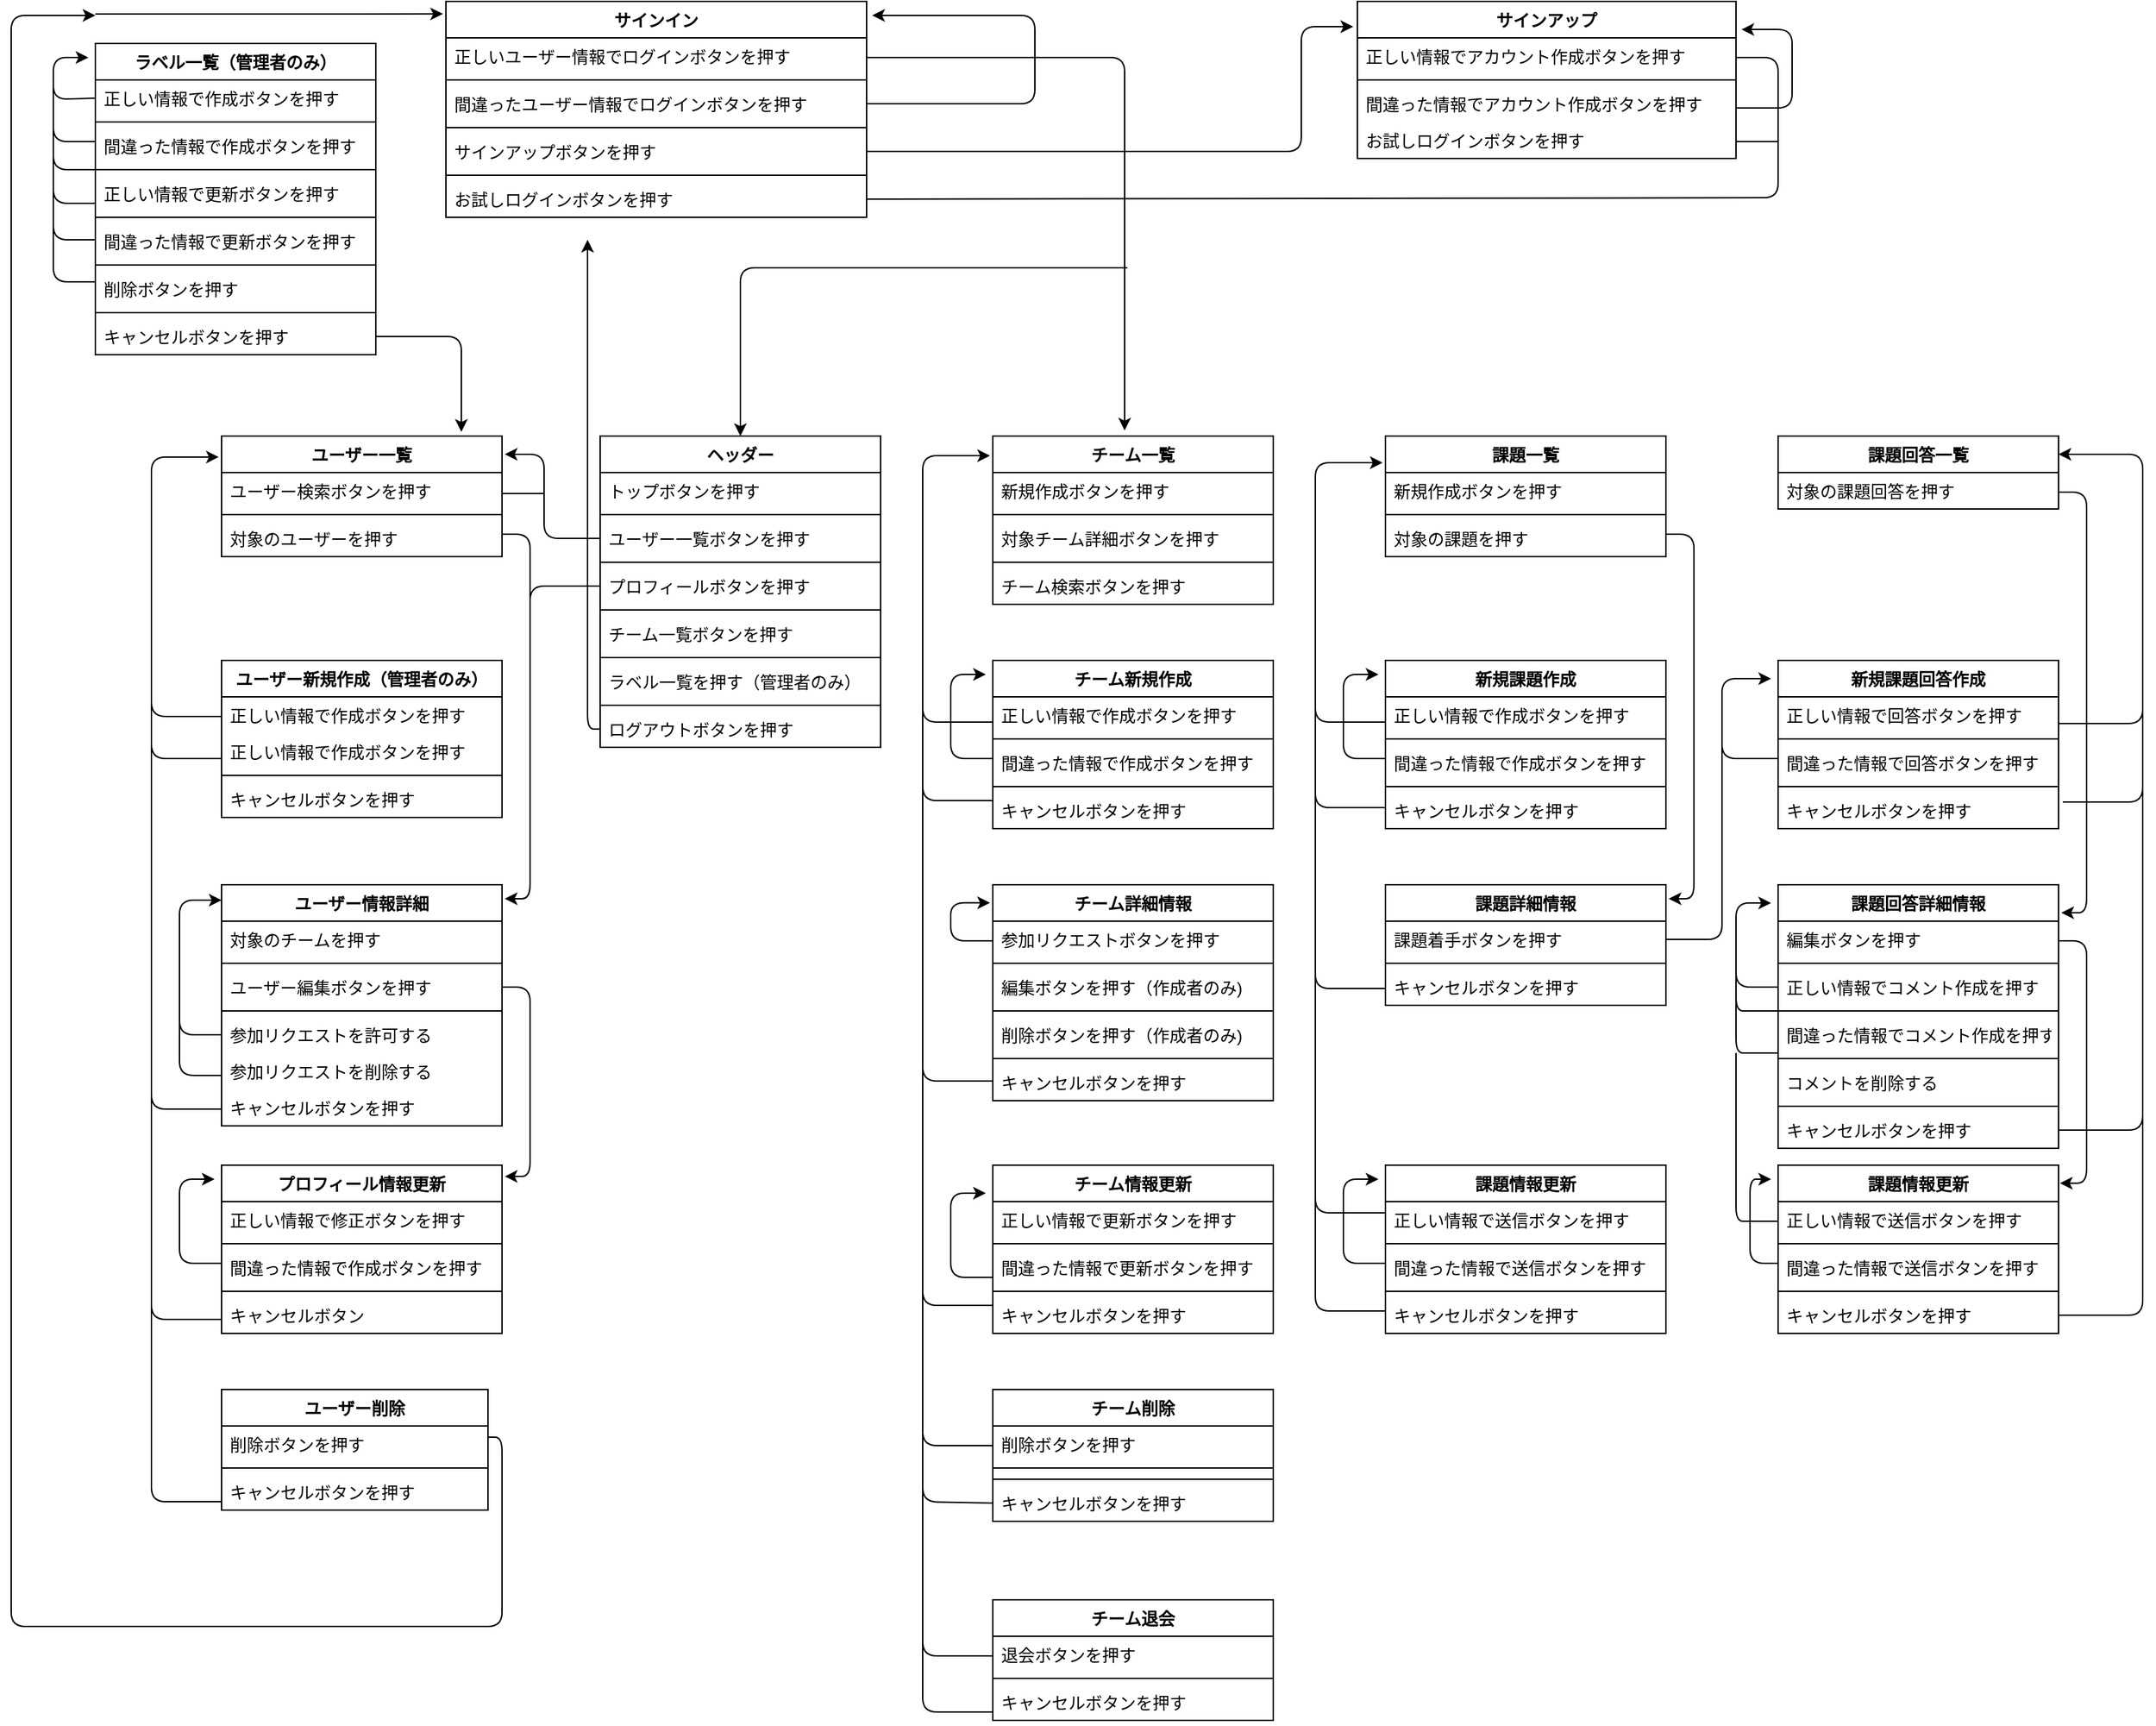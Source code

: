 <mxfile version="13.1.3">
    <diagram id="6hGFLwfOUW9BJ-s0fimq" name="Page-1">
        <mxGraphModel dx="2963" dy="2091" grid="1" gridSize="10" guides="1" tooltips="1" connect="1" arrows="1" fold="1" page="1" pageScale="1" pageWidth="827" pageHeight="1169" math="0" shadow="0">
            <root>
                <mxCell id="0"/>
                <mxCell id="1" parent="0"/>
                <mxCell id="205" value="" style="endArrow=classic;html=1;edgeStyle=orthogonalEdgeStyle;exitX=1;exitY=0.5;exitDx=0;exitDy=0;entryX=0.47;entryY=-0.033;entryDx=0;entryDy=0;entryPerimeter=0;" parent="1" target="16" edge="1">
                    <mxGeometry width="50" height="50" relative="1" as="geometry">
                        <mxPoint x="630" y="40" as="sourcePoint"/>
                        <mxPoint x="1058" y="210.28" as="targetPoint"/>
                        <Array as="points">
                            <mxPoint x="814" y="40"/>
                        </Array>
                    </mxGeometry>
                </mxCell>
                <mxCell id="208" value="" style="endArrow=classic;html=1;entryX=-0.011;entryY=0.161;entryDx=0;entryDy=0;entryPerimeter=0;exitX=1;exitY=0.5;exitDx=0;exitDy=0;" parent="1" source="6" target="164" edge="1">
                    <mxGeometry width="50" height="50" relative="1" as="geometry">
                        <mxPoint x="500" y="100" as="sourcePoint"/>
                        <mxPoint x="550" y="50" as="targetPoint"/>
                        <Array as="points">
                            <mxPoint x="940" y="107"/>
                            <mxPoint x="940" y="18"/>
                        </Array>
                    </mxGeometry>
                </mxCell>
                <mxCell id="209" value="" style="endArrow=classic;html=1;entryX=1.013;entryY=0.109;entryDx=0;entryDy=0;entryPerimeter=0;" parent="1" edge="1">
                    <mxGeometry width="50" height="50" relative="1" as="geometry">
                        <mxPoint x="1250" y="76" as="sourcePoint"/>
                        <mxPoint x="1253.9" y="20.042" as="targetPoint"/>
                        <Array as="points">
                            <mxPoint x="1290" y="76"/>
                            <mxPoint x="1290" y="20"/>
                        </Array>
                    </mxGeometry>
                </mxCell>
                <mxCell id="211" value="" style="endArrow=none;html=1;" parent="1" edge="1">
                    <mxGeometry width="50" height="50" relative="1" as="geometry">
                        <mxPoint x="1250" y="100" as="sourcePoint"/>
                        <mxPoint x="1280" y="100" as="targetPoint"/>
                    </mxGeometry>
                </mxCell>
                <mxCell id="212" value="" style="endArrow=none;html=1;entryX=1;entryY=0.5;entryDx=0;entryDy=0;" parent="1" target="12" edge="1">
                    <mxGeometry width="50" height="50" relative="1" as="geometry">
                        <mxPoint x="1250" y="40" as="sourcePoint"/>
                        <mxPoint x="970" y="140" as="targetPoint"/>
                        <Array as="points">
                            <mxPoint x="1280" y="40"/>
                            <mxPoint x="1280" y="140"/>
                        </Array>
                    </mxGeometry>
                </mxCell>
                <mxCell id="372" value="" style="endArrow=classic;html=1;edgeStyle=orthogonalEdgeStyle;entryX=0.5;entryY=0;entryDx=0;entryDy=0;" parent="1" target="295" edge="1">
                    <mxGeometry width="50" height="50" relative="1" as="geometry">
                        <mxPoint x="816" y="190" as="sourcePoint"/>
                        <mxPoint x="750" y="316.04" as="targetPoint"/>
                        <Array as="points">
                            <mxPoint x="540" y="190"/>
                        </Array>
                    </mxGeometry>
                </mxCell>
                <mxCell id="373" value="" style="endArrow=classic;html=1;edgeStyle=orthogonalEdgeStyle;entryX=1.01;entryY=0.151;entryDx=0;entryDy=0;entryPerimeter=0;exitX=0;exitY=0.5;exitDx=0;exitDy=0;" parent="1" source="298" target="191" edge="1">
                    <mxGeometry width="50" height="50" relative="1" as="geometry">
                        <mxPoint x="826" y="200" as="sourcePoint"/>
                        <mxPoint x="550" y="320" as="targetPoint"/>
                        <Array as="points">
                            <mxPoint x="400" y="383"/>
                            <mxPoint x="400" y="323"/>
                        </Array>
                    </mxGeometry>
                </mxCell>
                <mxCell id="375" value="" style="endArrow=none;html=1;entryX=1;entryY=0.5;entryDx=0;entryDy=0;" parent="1" edge="1">
                    <mxGeometry width="50" height="50" relative="1" as="geometry">
                        <mxPoint x="400" y="351" as="sourcePoint"/>
                        <mxPoint x="370" y="351" as="targetPoint"/>
                        <Array as="points"/>
                    </mxGeometry>
                </mxCell>
                <mxCell id="377" value="" style="endArrow=classic;html=1;edgeStyle=orthogonalEdgeStyle;exitX=1;exitY=0.5;exitDx=0;exitDy=0;entryX=1.01;entryY=0.067;entryDx=0;entryDy=0;entryPerimeter=0;" parent="1" source="201" target="93" edge="1">
                    <mxGeometry width="50" height="50" relative="1" as="geometry">
                        <mxPoint x="370" y="670" as="sourcePoint"/>
                        <mxPoint x="373" y="932" as="targetPoint"/>
                        <Array as="points">
                            <mxPoint x="390" y="703"/>
                            <mxPoint x="390" y="838"/>
                        </Array>
                    </mxGeometry>
                </mxCell>
                <mxCell id="379" value="" style="endArrow=classic;html=1;edgeStyle=orthogonalEdgeStyle;exitX=0;exitY=0.5;exitDx=0;exitDy=0;" parent="1" source="303" edge="1">
                    <mxGeometry width="50" height="50" relative="1" as="geometry">
                        <mxPoint x="440" y="470" as="sourcePoint"/>
                        <mxPoint x="431" y="170" as="targetPoint"/>
                        <Array as="points">
                            <mxPoint x="431" y="519"/>
                        </Array>
                    </mxGeometry>
                </mxCell>
                <mxCell id="380" value="" style="endArrow=none;html=1;entryX=1;entryY=0.5;entryDx=0;entryDy=0;" parent="1" edge="1">
                    <mxGeometry width="50" height="50" relative="1" as="geometry">
                        <mxPoint x="390" y="430" as="sourcePoint"/>
                        <mxPoint x="370" y="380" as="targetPoint"/>
                        <Array as="points">
                            <mxPoint x="390" y="380"/>
                        </Array>
                    </mxGeometry>
                </mxCell>
                <mxCell id="382" value="" style="endArrow=classic;html=1;edgeStyle=orthogonalEdgeStyle;entryX=-0.01;entryY=0.174;entryDx=0;entryDy=0;entryPerimeter=0;" parent="1" target="191" edge="1">
                    <mxGeometry width="50" height="50" relative="1" as="geometry">
                        <mxPoint x="168" y="790" as="sourcePoint"/>
                        <mxPoint x="80" y="705.04" as="targetPoint"/>
                        <Array as="points">
                            <mxPoint x="170" y="790"/>
                            <mxPoint x="120" y="790"/>
                            <mxPoint x="120" y="325"/>
                        </Array>
                    </mxGeometry>
                </mxCell>
                <mxCell id="383" value="" style="endArrow=none;html=1;" parent="1" edge="1">
                    <mxGeometry width="50" height="50" relative="1" as="geometry">
                        <mxPoint x="170" y="940" as="sourcePoint"/>
                        <mxPoint x="120" y="730" as="targetPoint"/>
                        <Array as="points">
                            <mxPoint x="120" y="940"/>
                        </Array>
                    </mxGeometry>
                </mxCell>
                <mxCell id="384" value="" style="endArrow=none;html=1;" parent="1" edge="1">
                    <mxGeometry width="50" height="50" relative="1" as="geometry">
                        <mxPoint x="170" y="1070" as="sourcePoint"/>
                        <mxPoint x="120" y="860" as="targetPoint"/>
                        <Array as="points">
                            <mxPoint x="120" y="1070"/>
                        </Array>
                    </mxGeometry>
                </mxCell>
                <mxCell id="385" value="" style="endArrow=classic;html=1;edgeStyle=orthogonalEdgeStyle;exitX=1;exitY=0.5;exitDx=0;exitDy=0;" parent="1" edge="1">
                    <mxGeometry width="50" height="50" relative="1" as="geometry">
                        <mxPoint x="360" y="1024" as="sourcePoint"/>
                        <mxPoint x="80" y="10" as="targetPoint"/>
                        <Array as="points">
                            <mxPoint x="370" y="1024"/>
                            <mxPoint x="370" y="1159"/>
                            <mxPoint x="20" y="1159"/>
                            <mxPoint x="20" y="10"/>
                        </Array>
                    </mxGeometry>
                </mxCell>
                <mxCell id="386" value="" style="endArrow=classic;html=1;edgeStyle=orthogonalEdgeStyle;entryX=-0.007;entryY=0.058;entryDx=0;entryDy=0;entryPerimeter=0;" parent="1" target="2" edge="1">
                    <mxGeometry width="50" height="50" relative="1" as="geometry">
                        <mxPoint x="80" y="9" as="sourcePoint"/>
                        <mxPoint x="82" y="154.0" as="targetPoint"/>
                        <Array as="points">
                            <mxPoint x="90" y="9"/>
                            <mxPoint x="90" y="9"/>
                        </Array>
                    </mxGeometry>
                </mxCell>
                <mxCell id="387" value="" style="endArrow=classic;html=1;edgeStyle=orthogonalEdgeStyle;" parent="1" edge="1">
                    <mxGeometry width="50" height="50" relative="1" as="geometry">
                        <mxPoint x="718" y="570" as="sourcePoint"/>
                        <mxPoint x="718" y="324" as="targetPoint"/>
                        <Array as="points">
                            <mxPoint x="720" y="570"/>
                            <mxPoint x="670" y="570"/>
                            <mxPoint x="670" y="324"/>
                        </Array>
                    </mxGeometry>
                </mxCell>
                <mxCell id="388" value="" style="endArrow=none;html=1;" parent="1" edge="1">
                    <mxGeometry width="50" height="50" relative="1" as="geometry">
                        <mxPoint x="720" y="770" as="sourcePoint"/>
                        <mxPoint x="670" y="560" as="targetPoint"/>
                        <Array as="points">
                            <mxPoint x="670" y="770"/>
                        </Array>
                    </mxGeometry>
                </mxCell>
                <mxCell id="389" value="" style="endArrow=none;html=1;" parent="1" edge="1">
                    <mxGeometry width="50" height="50" relative="1" as="geometry">
                        <mxPoint x="720" y="930" as="sourcePoint"/>
                        <mxPoint x="670" y="720" as="targetPoint"/>
                        <Array as="points">
                            <mxPoint x="670" y="930"/>
                        </Array>
                    </mxGeometry>
                </mxCell>
                <mxCell id="390" value="" style="endArrow=none;html=1;exitX=0;exitY=0.5;exitDx=0;exitDy=0;" parent="1" source="319" edge="1">
                    <mxGeometry width="50" height="50" relative="1" as="geometry">
                        <mxPoint x="720" y="1090" as="sourcePoint"/>
                        <mxPoint x="670" y="880" as="targetPoint"/>
                        <Array as="points">
                            <mxPoint x="670" y="1070"/>
                        </Array>
                    </mxGeometry>
                </mxCell>
                <mxCell id="391" value="" style="endArrow=none;html=1;" parent="1" edge="1">
                    <mxGeometry width="50" height="50" relative="1" as="geometry">
                        <mxPoint x="720" y="1220" as="sourcePoint"/>
                        <mxPoint x="670" y="1010" as="targetPoint"/>
                        <Array as="points">
                            <mxPoint x="670" y="1220"/>
                        </Array>
                    </mxGeometry>
                </mxCell>
                <mxCell id="392" value="" style="endArrow=classic;html=1;edgeStyle=orthogonalEdgeStyle;entryX=-0.025;entryY=0.065;entryDx=0;entryDy=0;entryPerimeter=0;" parent="1" edge="1">
                    <mxGeometry width="50" height="50" relative="1" as="geometry">
                        <mxPoint x="720" y="540" as="sourcePoint"/>
                        <mxPoint x="715" y="480.01" as="targetPoint"/>
                        <Array as="points">
                            <mxPoint x="690" y="540"/>
                            <mxPoint x="690" y="480"/>
                        </Array>
                    </mxGeometry>
                </mxCell>
                <mxCell id="393" value="" style="endArrow=classic;html=1;edgeStyle=orthogonalEdgeStyle;entryX=-0.025;entryY=0.065;entryDx=0;entryDy=0;entryPerimeter=0;" parent="1" edge="1">
                    <mxGeometry width="50" height="50" relative="1" as="geometry">
                        <mxPoint x="720" y="910" as="sourcePoint"/>
                        <mxPoint x="715" y="850.01" as="targetPoint"/>
                        <Array as="points">
                            <mxPoint x="690" y="910"/>
                            <mxPoint x="690" y="850"/>
                        </Array>
                    </mxGeometry>
                </mxCell>
                <mxCell id="394" value="" style="endArrow=none;html=1;" parent="1" edge="1">
                    <mxGeometry width="50" height="50" relative="1" as="geometry">
                        <mxPoint x="720" y="1180" as="sourcePoint"/>
                        <mxPoint x="670" y="970" as="targetPoint"/>
                        <Array as="points">
                            <mxPoint x="670" y="1180"/>
                        </Array>
                    </mxGeometry>
                </mxCell>
                <mxCell id="395" value="" style="endArrow=none;html=1;" parent="1" edge="1">
                    <mxGeometry width="50" height="50" relative="1" as="geometry">
                        <mxPoint x="720" y="1030" as="sourcePoint"/>
                        <mxPoint x="670" y="820" as="targetPoint"/>
                        <Array as="points">
                            <mxPoint x="670" y="1030"/>
                        </Array>
                    </mxGeometry>
                </mxCell>
                <mxCell id="396" value="" style="endArrow=classic;html=1;edgeStyle=orthogonalEdgeStyle;exitX=0;exitY=0.5;exitDx=0;exitDy=0;" parent="1" source="300" edge="1">
                    <mxGeometry width="50" height="50" relative="1" as="geometry">
                        <mxPoint x="370" y="439" as="sourcePoint"/>
                        <mxPoint x="372" y="640" as="targetPoint"/>
                        <Array as="points">
                            <mxPoint x="390" y="417"/>
                            <mxPoint x="390" y="640"/>
                        </Array>
                    </mxGeometry>
                </mxCell>
                <mxCell id="397" value="" style="endArrow=classic;html=1;edgeStyle=orthogonalEdgeStyle;entryX=-0.025;entryY=0.065;entryDx=0;entryDy=0;entryPerimeter=0;" parent="1" edge="1">
                    <mxGeometry width="50" height="50" relative="1" as="geometry">
                        <mxPoint x="170" y="900" as="sourcePoint"/>
                        <mxPoint x="165" y="840.01" as="targetPoint"/>
                        <Array as="points">
                            <mxPoint x="140" y="900"/>
                            <mxPoint x="140" y="840"/>
                        </Array>
                    </mxGeometry>
                </mxCell>
                <mxCell id="402" value="" style="endArrow=none;html=1;" parent="1" edge="1">
                    <mxGeometry width="50" height="50" relative="1" as="geometry">
                        <mxPoint x="170" y="540" as="sourcePoint"/>
                        <mxPoint x="120" y="440" as="targetPoint"/>
                        <Array as="points">
                            <mxPoint x="120" y="540"/>
                        </Array>
                    </mxGeometry>
                </mxCell>
                <mxCell id="403" value="" style="endArrow=none;html=1;" parent="1" edge="1">
                    <mxGeometry width="50" height="50" relative="1" as="geometry">
                        <mxPoint x="170" y="510" as="sourcePoint"/>
                        <mxPoint x="120" y="410" as="targetPoint"/>
                        <Array as="points">
                            <mxPoint x="120" y="510"/>
                        </Array>
                    </mxGeometry>
                </mxCell>
                <mxCell id="408" value="" style="endArrow=classic;html=1;edgeStyle=orthogonalEdgeStyle;entryX=0;entryY=0.064;entryDx=0;entryDy=0;entryPerimeter=0;" parent="1" target="197" edge="1">
                    <mxGeometry width="50" height="50" relative="1" as="geometry">
                        <mxPoint x="170" y="737" as="sourcePoint"/>
                        <mxPoint x="165" y="677.01" as="targetPoint"/>
                        <Array as="points">
                            <mxPoint x="140" y="737"/>
                            <mxPoint x="140" y="641"/>
                        </Array>
                    </mxGeometry>
                </mxCell>
                <mxCell id="410" value="" style="endArrow=none;html=1;" parent="1" edge="1">
                    <mxGeometry width="50" height="50" relative="1" as="geometry">
                        <mxPoint x="170" y="766" as="sourcePoint"/>
                        <mxPoint x="140" y="666" as="targetPoint"/>
                        <Array as="points">
                            <mxPoint x="140" y="766"/>
                        </Array>
                    </mxGeometry>
                </mxCell>
                <mxCell id="411" value="" style="endArrow=classic;html=1;edgeStyle=orthogonalEdgeStyle;entryX=-0.01;entryY=0.084;entryDx=0;entryDy=0;entryPerimeter=0;" parent="1" target="65" edge="1">
                    <mxGeometry width="50" height="50" relative="1" as="geometry">
                        <mxPoint x="720" y="670" as="sourcePoint"/>
                        <mxPoint x="715" y="610.01" as="targetPoint"/>
                        <Array as="points">
                            <mxPoint x="690" y="670"/>
                            <mxPoint x="690" y="643"/>
                        </Array>
                    </mxGeometry>
                </mxCell>
                <mxCell id="412" value="" style="endArrow=classic;html=1;edgeStyle=orthogonalEdgeStyle;entryX=-0.025;entryY=0.065;entryDx=0;entryDy=0;entryPerimeter=0;" parent="1" edge="1">
                    <mxGeometry width="50" height="50" relative="1" as="geometry">
                        <mxPoint x="1000" y="540" as="sourcePoint"/>
                        <mxPoint x="995" y="480.01" as="targetPoint"/>
                        <Array as="points">
                            <mxPoint x="970" y="540"/>
                            <mxPoint x="970" y="480"/>
                        </Array>
                    </mxGeometry>
                </mxCell>
                <mxCell id="413" value="" style="endArrow=none;html=1;" parent="1" edge="1">
                    <mxGeometry width="50" height="50" relative="1" as="geometry">
                        <mxPoint x="720" y="514" as="sourcePoint"/>
                        <mxPoint x="670" y="340" as="targetPoint"/>
                        <Array as="points">
                            <mxPoint x="670" y="514"/>
                        </Array>
                    </mxGeometry>
                </mxCell>
                <mxCell id="414" value="" style="endArrow=classic;html=1;edgeStyle=orthogonalEdgeStyle;" parent="1" edge="1">
                    <mxGeometry width="50" height="50" relative="1" as="geometry">
                        <mxPoint x="998" y="575" as="sourcePoint"/>
                        <mxPoint x="998" y="329" as="targetPoint"/>
                        <Array as="points">
                            <mxPoint x="1000" y="575"/>
                            <mxPoint x="950" y="575"/>
                            <mxPoint x="950" y="329"/>
                        </Array>
                    </mxGeometry>
                </mxCell>
                <mxCell id="415" value="" style="endArrow=none;html=1;" parent="1" edge="1">
                    <mxGeometry width="50" height="50" relative="1" as="geometry">
                        <mxPoint x="1000" y="514" as="sourcePoint"/>
                        <mxPoint x="950" y="340" as="targetPoint"/>
                        <Array as="points">
                            <mxPoint x="950" y="514"/>
                        </Array>
                    </mxGeometry>
                </mxCell>
                <mxCell id="416" value="" style="endArrow=none;html=1;" parent="1" edge="1">
                    <mxGeometry width="50" height="50" relative="1" as="geometry">
                        <mxPoint x="1000" y="704" as="sourcePoint"/>
                        <mxPoint x="950" y="530" as="targetPoint"/>
                        <Array as="points">
                            <mxPoint x="950" y="704"/>
                        </Array>
                    </mxGeometry>
                </mxCell>
                <mxCell id="417" value="" style="endArrow=none;html=1;" parent="1" edge="1">
                    <mxGeometry width="50" height="50" relative="1" as="geometry">
                        <mxPoint x="1000" y="934" as="sourcePoint"/>
                        <mxPoint x="950" y="700" as="targetPoint"/>
                        <Array as="points">
                            <mxPoint x="950" y="934"/>
                        </Array>
                    </mxGeometry>
                </mxCell>
                <mxCell id="418" value="" style="endArrow=classic;html=1;edgeStyle=orthogonalEdgeStyle;entryX=-0.025;entryY=0.065;entryDx=0;entryDy=0;entryPerimeter=0;" parent="1" edge="1">
                    <mxGeometry width="50" height="50" relative="1" as="geometry">
                        <mxPoint x="1000" y="900" as="sourcePoint"/>
                        <mxPoint x="995" y="840.01" as="targetPoint"/>
                        <Array as="points">
                            <mxPoint x="970" y="900"/>
                            <mxPoint x="970" y="840"/>
                        </Array>
                    </mxGeometry>
                </mxCell>
                <mxCell id="419" value="" style="endArrow=none;html=1;" parent="1" edge="1">
                    <mxGeometry width="50" height="50" relative="1" as="geometry">
                        <mxPoint x="1000" y="864" as="sourcePoint"/>
                        <mxPoint x="950" y="630" as="targetPoint"/>
                        <Array as="points">
                            <mxPoint x="950" y="864"/>
                        </Array>
                    </mxGeometry>
                </mxCell>
                <mxCell id="420" value="" style="endArrow=classic;html=1;edgeStyle=orthogonalEdgeStyle;exitX=1;exitY=0.5;exitDx=0;exitDy=0;" parent="1" edge="1">
                    <mxGeometry width="50" height="50" relative="1" as="geometry">
                        <mxPoint x="1200" y="380" as="sourcePoint"/>
                        <mxPoint x="1202" y="640" as="targetPoint"/>
                        <Array as="points">
                            <mxPoint x="1220" y="380"/>
                            <mxPoint x="1220" y="640"/>
                        </Array>
                    </mxGeometry>
                </mxCell>
                <mxCell id="421" value="" style="endArrow=classic;html=1;edgeStyle=orthogonalEdgeStyle;exitX=1;exitY=0.5;exitDx=0;exitDy=0;" parent="1" edge="1">
                    <mxGeometry width="50" height="50" relative="1" as="geometry">
                        <mxPoint x="1480" y="350" as="sourcePoint"/>
                        <mxPoint x="1482" y="650" as="targetPoint"/>
                        <Array as="points">
                            <mxPoint x="1500" y="350"/>
                            <mxPoint x="1500" y="650"/>
                        </Array>
                    </mxGeometry>
                </mxCell>
                <mxCell id="429" value="" style="endArrow=classic;html=1;edgeStyle=orthogonalEdgeStyle;entryX=-0.025;entryY=0.065;entryDx=0;entryDy=0;entryPerimeter=0;exitX=1;exitY=0.5;exitDx=0;exitDy=0;" parent="1" source="305" edge="1">
                    <mxGeometry width="50" height="50" relative="1" as="geometry">
                        <mxPoint x="1280" y="543" as="sourcePoint"/>
                        <mxPoint x="1275" y="483.01" as="targetPoint"/>
                        <Array as="points">
                            <mxPoint x="1240" y="669"/>
                            <mxPoint x="1240" y="483"/>
                        </Array>
                    </mxGeometry>
                </mxCell>
                <mxCell id="430" value="" style="endArrow=none;html=1;" parent="1" edge="1">
                    <mxGeometry width="50" height="50" relative="1" as="geometry">
                        <mxPoint x="1280" y="540" as="sourcePoint"/>
                        <mxPoint x="1240" y="500" as="targetPoint"/>
                        <Array as="points">
                            <mxPoint x="1270" y="540"/>
                            <mxPoint x="1240" y="540"/>
                            <mxPoint x="1240" y="500"/>
                        </Array>
                    </mxGeometry>
                </mxCell>
                <mxCell id="431" value="" style="endArrow=classic;html=1;edgeStyle=orthogonalEdgeStyle;exitX=1.015;exitY=0.269;exitDx=0;exitDy=0;exitPerimeter=0;entryX=1;entryY=0.25;entryDx=0;entryDy=0;" parent="1" source="341" target="326" edge="1">
                    <mxGeometry width="50" height="50" relative="1" as="geometry">
                        <mxPoint x="1588" y="566" as="sourcePoint"/>
                        <mxPoint x="1580" y="323" as="targetPoint"/>
                        <Array as="points">
                            <mxPoint x="1540" y="571"/>
                            <mxPoint x="1540" y="323"/>
                        </Array>
                    </mxGeometry>
                </mxCell>
                <mxCell id="432" value="" style="endArrow=classic;html=1;edgeStyle=orthogonalEdgeStyle;entryX=-0.025;entryY=0.065;entryDx=0;entryDy=0;entryPerimeter=0;" parent="1" edge="1">
                    <mxGeometry width="50" height="50" relative="1" as="geometry">
                        <mxPoint x="1280" y="703" as="sourcePoint"/>
                        <mxPoint x="1275" y="643.01" as="targetPoint"/>
                        <Array as="points">
                            <mxPoint x="1250" y="703"/>
                            <mxPoint x="1250" y="643"/>
                        </Array>
                    </mxGeometry>
                </mxCell>
                <mxCell id="433" value="" style="endArrow=none;html=1;" parent="1" edge="1">
                    <mxGeometry width="50" height="50" relative="1" as="geometry">
                        <mxPoint x="1280" y="720" as="sourcePoint"/>
                        <mxPoint x="1250" y="680" as="targetPoint"/>
                        <Array as="points">
                            <mxPoint x="1270" y="720"/>
                            <mxPoint x="1250" y="720"/>
                        </Array>
                    </mxGeometry>
                </mxCell>
                <mxCell id="434" value="" style="endArrow=none;html=1;" parent="1" edge="1">
                    <mxGeometry width="50" height="50" relative="1" as="geometry">
                        <mxPoint x="1280" y="750" as="sourcePoint"/>
                        <mxPoint x="1250" y="710" as="targetPoint"/>
                        <Array as="points">
                            <mxPoint x="1270" y="750"/>
                            <mxPoint x="1250" y="750"/>
                        </Array>
                    </mxGeometry>
                </mxCell>
                <mxCell id="436" value="" style="endArrow=classic;html=1;edgeStyle=orthogonalEdgeStyle;exitX=1;exitY=0.5;exitDx=0;exitDy=0;entryX=1.005;entryY=0.107;entryDx=0;entryDy=0;entryPerimeter=0;" parent="1" target="332" edge="1">
                    <mxGeometry width="50" height="50" relative="1" as="geometry">
                        <mxPoint x="1480" y="670" as="sourcePoint"/>
                        <mxPoint x="1482" y="970" as="targetPoint"/>
                        <Array as="points">
                            <mxPoint x="1500" y="670"/>
                            <mxPoint x="1500" y="842"/>
                        </Array>
                    </mxGeometry>
                </mxCell>
                <mxCell id="437" value="" style="endArrow=none;html=1;" parent="1" edge="1">
                    <mxGeometry width="50" height="50" relative="1" as="geometry">
                        <mxPoint x="1280" y="870" as="sourcePoint"/>
                        <mxPoint x="1250" y="750" as="targetPoint"/>
                        <Array as="points">
                            <mxPoint x="1270" y="870"/>
                            <mxPoint x="1250" y="870"/>
                        </Array>
                    </mxGeometry>
                </mxCell>
                <mxCell id="438" value="" style="endArrow=classic;html=1;edgeStyle=orthogonalEdgeStyle;entryX=-0.025;entryY=0.065;entryDx=0;entryDy=0;entryPerimeter=0;" parent="1" edge="1">
                    <mxGeometry width="50" height="50" relative="1" as="geometry">
                        <mxPoint x="1280" y="900" as="sourcePoint"/>
                        <mxPoint x="1275" y="840.01" as="targetPoint"/>
                        <Array as="points">
                            <mxPoint x="1260" y="900"/>
                            <mxPoint x="1260" y="840"/>
                        </Array>
                    </mxGeometry>
                </mxCell>
                <mxCell id="439" value="" style="endArrow=none;html=1;exitX=1;exitY=0.5;exitDx=0;exitDy=0;" parent="1" source="428" edge="1">
                    <mxGeometry width="50" height="50" relative="1" as="geometry">
                        <mxPoint x="1570" y="784" as="sourcePoint"/>
                        <mxPoint x="1540" y="560" as="targetPoint"/>
                        <Array as="points">
                            <mxPoint x="1540" y="805"/>
                        </Array>
                    </mxGeometry>
                </mxCell>
                <mxCell id="440" value="" style="endArrow=none;html=1;exitX=1;exitY=0.5;exitDx=0;exitDy=0;" parent="1" source="336" edge="1">
                    <mxGeometry width="50" height="50" relative="1" as="geometry">
                        <mxPoint x="1480" y="924" as="sourcePoint"/>
                        <mxPoint x="1540" y="700" as="targetPoint"/>
                        <Array as="points">
                            <mxPoint x="1540" y="937"/>
                        </Array>
                    </mxGeometry>
                </mxCell>
                <mxCell id="453" value="" style="endArrow=none;html=1;exitX=1;exitY=0.5;exitDx=0;exitDy=0;" parent="1" edge="1">
                    <mxGeometry width="50" height="50" relative="1" as="geometry">
                        <mxPoint x="1480" y="515" as="sourcePoint"/>
                        <mxPoint x="1540" y="430" as="targetPoint"/>
                        <Array as="points">
                            <mxPoint x="1540" y="515"/>
                        </Array>
                    </mxGeometry>
                </mxCell>
                <mxCell id="461" value="" style="endArrow=classic;html=1;edgeStyle=orthogonalEdgeStyle;entryX=-0.025;entryY=0.065;entryDx=0;entryDy=0;entryPerimeter=0;exitX=0;exitY=0.5;exitDx=0;exitDy=0;" parent="1" source="455" edge="1">
                    <mxGeometry width="50" height="50" relative="1" as="geometry">
                        <mxPoint x="80" y="100" as="sourcePoint"/>
                        <mxPoint x="75" y="40.01" as="targetPoint"/>
                        <Array as="points">
                            <mxPoint x="80" y="70"/>
                            <mxPoint x="50" y="70"/>
                            <mxPoint x="50" y="40"/>
                        </Array>
                    </mxGeometry>
                </mxCell>
                <mxCell id="464" value="" style="endArrow=none;html=1;" parent="1" edge="1">
                    <mxGeometry width="50" height="50" relative="1" as="geometry">
                        <mxPoint x="80" y="100" as="sourcePoint"/>
                        <mxPoint x="50" y="60" as="targetPoint"/>
                        <Array as="points">
                            <mxPoint x="50" y="100"/>
                        </Array>
                    </mxGeometry>
                </mxCell>
                <mxCell id="465" value="" style="endArrow=none;html=1;" parent="1" edge="1">
                    <mxGeometry width="50" height="50" relative="1" as="geometry">
                        <mxPoint x="80" y="120" as="sourcePoint"/>
                        <mxPoint x="50" y="80" as="targetPoint"/>
                        <Array as="points">
                            <mxPoint x="50" y="120"/>
                        </Array>
                    </mxGeometry>
                </mxCell>
                <mxCell id="466" value="" style="endArrow=none;html=1;" parent="1" edge="1">
                    <mxGeometry width="50" height="50" relative="1" as="geometry">
                        <mxPoint x="80" y="144" as="sourcePoint"/>
                        <mxPoint x="50" y="104" as="targetPoint"/>
                        <Array as="points">
                            <mxPoint x="50" y="144"/>
                        </Array>
                    </mxGeometry>
                </mxCell>
                <mxCell id="467" value="" style="endArrow=none;html=1;" parent="1" edge="1">
                    <mxGeometry width="50" height="50" relative="1" as="geometry">
                        <mxPoint x="80" y="170" as="sourcePoint"/>
                        <mxPoint x="50" y="130" as="targetPoint"/>
                        <Array as="points">
                            <mxPoint x="50" y="170"/>
                        </Array>
                    </mxGeometry>
                </mxCell>
                <mxCell id="468" value="" style="endArrow=none;html=1;" parent="1" edge="1">
                    <mxGeometry width="50" height="50" relative="1" as="geometry">
                        <mxPoint x="80" y="200" as="sourcePoint"/>
                        <mxPoint x="50" y="160" as="targetPoint"/>
                        <Array as="points">
                            <mxPoint x="50" y="200"/>
                        </Array>
                    </mxGeometry>
                </mxCell>
                <mxCell id="469" value="" style="endArrow=classic;html=1;edgeStyle=orthogonalEdgeStyle;entryX=0.85;entryY=-0.035;entryDx=0;entryDy=0;entryPerimeter=0;exitX=1;exitY=0.5;exitDx=0;exitDy=0;" parent="1" source="460" edge="1">
                    <mxGeometry width="50" height="50" relative="1" as="geometry">
                        <mxPoint x="281" y="280" as="sourcePoint"/>
                        <mxPoint x="341" y="306.99" as="targetPoint"/>
                        <Array as="points">
                            <mxPoint x="341" y="239"/>
                        </Array>
                    </mxGeometry>
                </mxCell>
                <mxCell id="164" value="サインアップ" style="swimlane;fontStyle=1;align=center;verticalAlign=top;childLayout=stackLayout;horizontal=1;startSize=26;horizontalStack=0;resizeParent=1;resizeParentMax=0;resizeLast=0;collapsible=1;marginBottom=0;" parent="1" vertex="1">
                    <mxGeometry x="980" width="270" height="112" as="geometry"/>
                </mxCell>
                <mxCell id="165" value="正しい情報でアカウント作成ボタンを押す" style="text;strokeColor=none;fillColor=none;align=left;verticalAlign=top;spacingLeft=4;spacingRight=4;overflow=hidden;rotatable=0;points=[[0,0.5],[1,0.5]];portConstraint=eastwest;" parent="164" vertex="1">
                    <mxGeometry y="26" width="270" height="26" as="geometry"/>
                </mxCell>
                <mxCell id="166" value="" style="line;strokeWidth=1;fillColor=none;align=left;verticalAlign=middle;spacingTop=-1;spacingLeft=3;spacingRight=3;rotatable=0;labelPosition=right;points=[];portConstraint=eastwest;" parent="164" vertex="1">
                    <mxGeometry y="52" width="270" height="8" as="geometry"/>
                </mxCell>
                <mxCell id="167" value="間違った情報でアカウント作成ボタンを押す" style="text;strokeColor=none;fillColor=none;align=left;verticalAlign=top;spacingLeft=4;spacingRight=4;overflow=hidden;rotatable=0;points=[[0,0.5],[1,0.5]];portConstraint=eastwest;" parent="164" vertex="1">
                    <mxGeometry y="60" width="270" height="26" as="geometry"/>
                </mxCell>
                <mxCell id="169" value="お試しログインボタンを押す" style="text;strokeColor=none;fillColor=none;align=left;verticalAlign=top;spacingLeft=4;spacingRight=4;overflow=hidden;rotatable=0;points=[[0,0.5],[1,0.5]];portConstraint=eastwest;" parent="164" vertex="1">
                    <mxGeometry y="86" width="270" height="26" as="geometry"/>
                </mxCell>
                <mxCell id="16" value="チーム一覧" style="swimlane;fontStyle=1;align=center;verticalAlign=top;childLayout=stackLayout;horizontal=1;startSize=26;horizontalStack=0;resizeParent=1;resizeParentMax=0;resizeLast=0;collapsible=1;marginBottom=0;" parent="1" vertex="1">
                    <mxGeometry x="720" y="310" width="200" height="120" as="geometry"/>
                </mxCell>
                <mxCell id="17" value="新規作成ボタンを押す" style="text;strokeColor=none;fillColor=none;align=left;verticalAlign=top;spacingLeft=4;spacingRight=4;overflow=hidden;rotatable=0;points=[[0,0.5],[1,0.5]];portConstraint=eastwest;" parent="16" vertex="1">
                    <mxGeometry y="26" width="200" height="26" as="geometry"/>
                </mxCell>
                <mxCell id="18" value="" style="line;strokeWidth=1;fillColor=none;align=left;verticalAlign=middle;spacingTop=-1;spacingLeft=3;spacingRight=3;rotatable=0;labelPosition=right;points=[];portConstraint=eastwest;" parent="16" vertex="1">
                    <mxGeometry y="52" width="200" height="8" as="geometry"/>
                </mxCell>
                <mxCell id="19" value="対象チーム詳細ボタンを押す" style="text;strokeColor=none;fillColor=none;align=left;verticalAlign=top;spacingLeft=4;spacingRight=4;overflow=hidden;rotatable=0;points=[[0,0.5],[1,0.5]];portConstraint=eastwest;" parent="16" vertex="1">
                    <mxGeometry y="60" width="200" height="26" as="geometry"/>
                </mxCell>
                <mxCell id="240" value="" style="line;strokeWidth=1;fillColor=none;align=left;verticalAlign=middle;spacingTop=-1;spacingLeft=3;spacingRight=3;rotatable=0;labelPosition=right;points=[];portConstraint=eastwest;" parent="16" vertex="1">
                    <mxGeometry y="86" width="200" height="8" as="geometry"/>
                </mxCell>
                <mxCell id="22" value="チーム検索ボタンを押す" style="text;strokeColor=none;fillColor=none;align=left;verticalAlign=top;spacingLeft=4;spacingRight=4;overflow=hidden;rotatable=0;points=[[0,0.5],[1,0.5]];portConstraint=eastwest;" parent="16" vertex="1">
                    <mxGeometry y="94" width="200" height="26" as="geometry"/>
                </mxCell>
                <mxCell id="114" value="課題一覧" style="swimlane;fontStyle=1;align=center;verticalAlign=top;childLayout=stackLayout;horizontal=1;startSize=26;horizontalStack=0;resizeParent=1;resizeParentMax=0;resizeLast=0;collapsible=1;marginBottom=0;" parent="1" vertex="1">
                    <mxGeometry x="1000" y="310" width="200" height="86" as="geometry"/>
                </mxCell>
                <mxCell id="115" value="新規作成ボタンを押す" style="text;strokeColor=none;fillColor=none;align=left;verticalAlign=top;spacingLeft=4;spacingRight=4;overflow=hidden;rotatable=0;points=[[0,0.5],[1,0.5]];portConstraint=eastwest;" parent="114" vertex="1">
                    <mxGeometry y="26" width="200" height="26" as="geometry"/>
                </mxCell>
                <mxCell id="116" value="" style="line;strokeWidth=1;fillColor=none;align=left;verticalAlign=middle;spacingTop=-1;spacingLeft=3;spacingRight=3;rotatable=0;labelPosition=right;points=[];portConstraint=eastwest;" parent="114" vertex="1">
                    <mxGeometry y="52" width="200" height="8" as="geometry"/>
                </mxCell>
                <mxCell id="117" value="対象の課題を押す" style="text;strokeColor=none;fillColor=none;align=left;verticalAlign=top;spacingLeft=4;spacingRight=4;overflow=hidden;rotatable=0;points=[[0,0.5],[1,0.5]];portConstraint=eastwest;" parent="114" vertex="1">
                    <mxGeometry y="60" width="200" height="26" as="geometry"/>
                </mxCell>
                <mxCell id="295" value="ヘッダー" style="swimlane;fontStyle=1;align=center;verticalAlign=top;childLayout=stackLayout;horizontal=1;startSize=26;horizontalStack=0;resizeParent=1;resizeParentMax=0;resizeLast=0;collapsible=1;marginBottom=0;" parent="1" vertex="1">
                    <mxGeometry x="440" y="310" width="200" height="222" as="geometry"/>
                </mxCell>
                <mxCell id="296" value="トップボタンを押す" style="text;strokeColor=none;fillColor=none;align=left;verticalAlign=top;spacingLeft=4;spacingRight=4;overflow=hidden;rotatable=0;points=[[0,0.5],[1,0.5]];portConstraint=eastwest;" parent="295" vertex="1">
                    <mxGeometry y="26" width="200" height="26" as="geometry"/>
                </mxCell>
                <mxCell id="297" value="" style="line;strokeWidth=1;fillColor=none;align=left;verticalAlign=middle;spacingTop=-1;spacingLeft=3;spacingRight=3;rotatable=0;labelPosition=right;points=[];portConstraint=eastwest;" parent="295" vertex="1">
                    <mxGeometry y="52" width="200" height="8" as="geometry"/>
                </mxCell>
                <mxCell id="298" value="ユーザー一覧ボタンを押す" style="text;strokeColor=none;fillColor=none;align=left;verticalAlign=top;spacingLeft=4;spacingRight=4;overflow=hidden;rotatable=0;points=[[0,0.5],[1,0.5]];portConstraint=eastwest;" parent="295" vertex="1">
                    <mxGeometry y="60" width="200" height="26" as="geometry"/>
                </mxCell>
                <mxCell id="299" value="" style="line;strokeWidth=1;fillColor=none;align=left;verticalAlign=middle;spacingTop=-1;spacingLeft=3;spacingRight=3;rotatable=0;labelPosition=right;points=[];portConstraint=eastwest;" parent="295" vertex="1">
                    <mxGeometry y="86" width="200" height="8" as="geometry"/>
                </mxCell>
                <mxCell id="300" value="プロフィールボタンを押す" style="text;strokeColor=none;fillColor=none;align=left;verticalAlign=top;spacingLeft=4;spacingRight=4;overflow=hidden;rotatable=0;points=[[0,0.5],[1,0.5]];portConstraint=eastwest;" parent="295" vertex="1">
                    <mxGeometry y="94" width="200" height="26" as="geometry"/>
                </mxCell>
                <mxCell id="441" value="" style="line;strokeWidth=1;fillColor=none;align=left;verticalAlign=middle;spacingTop=-1;spacingLeft=3;spacingRight=3;rotatable=0;labelPosition=right;points=[];portConstraint=eastwest;" parent="295" vertex="1">
                    <mxGeometry y="120" width="200" height="8" as="geometry"/>
                </mxCell>
                <mxCell id="302" value="チーム一覧ボタンを押す" style="text;strokeColor=none;fillColor=none;align=left;verticalAlign=top;spacingLeft=4;spacingRight=4;overflow=hidden;rotatable=0;points=[[0,0.5],[1,0.5]];portConstraint=eastwest;" parent="295" vertex="1">
                    <mxGeometry y="128" width="200" height="26" as="geometry"/>
                </mxCell>
                <mxCell id="442" value="" style="line;strokeWidth=1;fillColor=none;align=left;verticalAlign=middle;spacingTop=-1;spacingLeft=3;spacingRight=3;rotatable=0;labelPosition=right;points=[];portConstraint=eastwest;" parent="295" vertex="1">
                    <mxGeometry y="154" width="200" height="8" as="geometry"/>
                </mxCell>
                <mxCell id="404" value="ラベル一覧を押す（管理者のみ）" style="text;strokeColor=none;fillColor=none;align=left;verticalAlign=top;spacingLeft=4;spacingRight=4;overflow=hidden;rotatable=0;points=[[0,0.5],[1,0.5]];portConstraint=eastwest;" parent="295" vertex="1">
                    <mxGeometry y="162" width="200" height="26" as="geometry"/>
                </mxCell>
                <mxCell id="443" value="" style="line;strokeWidth=1;fillColor=none;align=left;verticalAlign=middle;spacingTop=-1;spacingLeft=3;spacingRight=3;rotatable=0;labelPosition=right;points=[];portConstraint=eastwest;" parent="295" vertex="1">
                    <mxGeometry y="188" width="200" height="8" as="geometry"/>
                </mxCell>
                <mxCell id="303" value="ログアウトボタンを押す" style="text;strokeColor=none;fillColor=none;align=left;verticalAlign=top;spacingLeft=4;spacingRight=4;overflow=hidden;rotatable=0;points=[[0,0.5],[1,0.5]];portConstraint=eastwest;" parent="295" vertex="1">
                    <mxGeometry y="196" width="200" height="26" as="geometry"/>
                </mxCell>
                <mxCell id="191" value="ユーザー一覧" style="swimlane;fontStyle=1;align=center;verticalAlign=top;childLayout=stackLayout;horizontal=1;startSize=26;horizontalStack=0;resizeParent=1;resizeParentMax=0;resizeLast=0;collapsible=1;marginBottom=0;" parent="1" vertex="1">
                    <mxGeometry x="170" y="310" width="200" height="86" as="geometry"/>
                </mxCell>
                <mxCell id="192" value="ユーザー検索ボタンを押す" style="text;strokeColor=none;fillColor=none;align=left;verticalAlign=top;spacingLeft=4;spacingRight=4;overflow=hidden;rotatable=0;points=[[0,0.5],[1,0.5]];portConstraint=eastwest;" parent="191" vertex="1">
                    <mxGeometry y="26" width="200" height="26" as="geometry"/>
                </mxCell>
                <mxCell id="193" value="" style="line;strokeWidth=1;fillColor=none;align=left;verticalAlign=middle;spacingTop=-1;spacingLeft=3;spacingRight=3;rotatable=0;labelPosition=right;points=[];portConstraint=eastwest;" parent="191" vertex="1">
                    <mxGeometry y="52" width="200" height="8" as="geometry"/>
                </mxCell>
                <mxCell id="194" value="対象のユーザーを押す" style="text;strokeColor=none;fillColor=none;align=left;verticalAlign=top;spacingLeft=4;spacingRight=4;overflow=hidden;rotatable=0;points=[[0,0.5],[1,0.5]];portConstraint=eastwest;" parent="191" vertex="1">
                    <mxGeometry y="60" width="200" height="26" as="geometry"/>
                </mxCell>
                <mxCell id="454" value="ラベル一覧（管理者のみ）" style="swimlane;fontStyle=1;align=center;verticalAlign=top;childLayout=stackLayout;horizontal=1;startSize=26;horizontalStack=0;resizeParent=1;resizeParentMax=0;resizeLast=0;collapsible=1;marginBottom=0;" parent="1" vertex="1">
                    <mxGeometry x="80" y="30" width="200" height="222" as="geometry"/>
                </mxCell>
                <mxCell id="455" value="正しい情報で作成ボタンを押す" style="text;strokeColor=none;fillColor=none;align=left;verticalAlign=top;spacingLeft=4;spacingRight=4;overflow=hidden;rotatable=0;points=[[0,0.5],[1,0.5]];portConstraint=eastwest;" parent="454" vertex="1">
                    <mxGeometry y="26" width="200" height="26" as="geometry"/>
                </mxCell>
                <mxCell id="470" value="" style="line;strokeWidth=1;fillColor=none;align=left;verticalAlign=middle;spacingTop=-1;spacingLeft=3;spacingRight=3;rotatable=0;labelPosition=right;points=[];portConstraint=eastwest;" parent="454" vertex="1">
                    <mxGeometry y="52" width="200" height="8" as="geometry"/>
                </mxCell>
                <mxCell id="462" value="間違った情報で作成ボタンを押す" style="text;strokeColor=none;fillColor=none;align=left;verticalAlign=top;spacingLeft=4;spacingRight=4;overflow=hidden;rotatable=0;points=[[0,0.5],[1,0.5]];portConstraint=eastwest;" parent="454" vertex="1">
                    <mxGeometry y="60" width="200" height="26" as="geometry"/>
                </mxCell>
                <mxCell id="471" value="" style="line;strokeWidth=1;fillColor=none;align=left;verticalAlign=middle;spacingTop=-1;spacingLeft=3;spacingRight=3;rotatable=0;labelPosition=right;points=[];portConstraint=eastwest;" parent="454" vertex="1">
                    <mxGeometry y="86" width="200" height="8" as="geometry"/>
                </mxCell>
                <mxCell id="457" value="正しい情報で更新ボタンを押す" style="text;strokeColor=none;fillColor=none;align=left;verticalAlign=top;spacingLeft=4;spacingRight=4;overflow=hidden;rotatable=0;points=[[0,0.5],[1,0.5]];portConstraint=eastwest;" parent="454" vertex="1">
                    <mxGeometry y="94" width="200" height="26" as="geometry"/>
                </mxCell>
                <mxCell id="473" value="" style="line;strokeWidth=1;fillColor=none;align=left;verticalAlign=middle;spacingTop=-1;spacingLeft=3;spacingRight=3;rotatable=0;labelPosition=right;points=[];portConstraint=eastwest;" parent="454" vertex="1">
                    <mxGeometry y="120" width="200" height="8" as="geometry"/>
                </mxCell>
                <mxCell id="459" value="間違った情報で更新ボタンを押す" style="text;strokeColor=none;fillColor=none;align=left;verticalAlign=top;spacingLeft=4;spacingRight=4;overflow=hidden;rotatable=0;points=[[0,0.5],[1,0.5]];portConstraint=eastwest;" parent="454" vertex="1">
                    <mxGeometry y="128" width="200" height="26" as="geometry"/>
                </mxCell>
                <mxCell id="474" value="" style="line;strokeWidth=1;fillColor=none;align=left;verticalAlign=middle;spacingTop=-1;spacingLeft=3;spacingRight=3;rotatable=0;labelPosition=right;points=[];portConstraint=eastwest;" parent="454" vertex="1">
                    <mxGeometry y="154" width="200" height="8" as="geometry"/>
                </mxCell>
                <mxCell id="458" value="削除ボタンを押す" style="text;strokeColor=none;fillColor=none;align=left;verticalAlign=top;spacingLeft=4;spacingRight=4;overflow=hidden;rotatable=0;points=[[0,0.5],[1,0.5]];portConstraint=eastwest;" parent="454" vertex="1">
                    <mxGeometry y="162" width="200" height="26" as="geometry"/>
                </mxCell>
                <mxCell id="475" value="" style="line;strokeWidth=1;fillColor=none;align=left;verticalAlign=middle;spacingTop=-1;spacingLeft=3;spacingRight=3;rotatable=0;labelPosition=right;points=[];portConstraint=eastwest;" parent="454" vertex="1">
                    <mxGeometry y="188" width="200" height="8" as="geometry"/>
                </mxCell>
                <mxCell id="460" value="キャンセルボタンを押す" style="text;strokeColor=none;fillColor=none;align=left;verticalAlign=top;spacingLeft=4;spacingRight=4;overflow=hidden;rotatable=0;points=[[0,0.5],[1,0.5]];portConstraint=eastwest;" parent="454" vertex="1">
                    <mxGeometry y="196" width="200" height="26" as="geometry"/>
                </mxCell>
                <mxCell id="51" value="チーム新規作成&#10;" style="swimlane;fontStyle=1;align=center;verticalAlign=top;childLayout=stackLayout;horizontal=1;startSize=26;horizontalStack=0;resizeParent=1;resizeParentMax=0;resizeLast=0;collapsible=1;marginBottom=0;" parent="1" vertex="1">
                    <mxGeometry x="720" y="470" width="200" height="120" as="geometry"/>
                </mxCell>
                <mxCell id="52" value="正しい情報で作成ボタンを押す" style="text;strokeColor=none;fillColor=none;align=left;verticalAlign=top;spacingLeft=4;spacingRight=4;overflow=hidden;rotatable=0;points=[[0,0.5],[1,0.5]];portConstraint=eastwest;" parent="51" vertex="1">
                    <mxGeometry y="26" width="200" height="26" as="geometry"/>
                </mxCell>
                <mxCell id="53" value="" style="line;strokeWidth=1;fillColor=none;align=left;verticalAlign=middle;spacingTop=-1;spacingLeft=3;spacingRight=3;rotatable=0;labelPosition=right;points=[];portConstraint=eastwest;" parent="51" vertex="1">
                    <mxGeometry y="52" width="200" height="8" as="geometry"/>
                </mxCell>
                <mxCell id="54" value="間違った情報で作成ボタンを押す" style="text;strokeColor=none;fillColor=none;align=left;verticalAlign=top;spacingLeft=4;spacingRight=4;overflow=hidden;rotatable=0;points=[[0,0.5],[1,0.5]];portConstraint=eastwest;" parent="51" vertex="1">
                    <mxGeometry y="60" width="200" height="26" as="geometry"/>
                </mxCell>
                <mxCell id="242" value="" style="line;strokeWidth=1;fillColor=none;align=left;verticalAlign=middle;spacingTop=-1;spacingLeft=3;spacingRight=3;rotatable=0;labelPosition=right;points=[];portConstraint=eastwest;" parent="51" vertex="1">
                    <mxGeometry y="86" width="200" height="8" as="geometry"/>
                </mxCell>
                <mxCell id="57" value="キャンセルボタンを押す" style="text;strokeColor=none;fillColor=none;align=left;verticalAlign=top;spacingLeft=4;spacingRight=4;overflow=hidden;rotatable=0;points=[[0,0.5],[1,0.5]];portConstraint=eastwest;" parent="51" vertex="1">
                    <mxGeometry y="94" width="200" height="26" as="geometry"/>
                </mxCell>
                <mxCell id="65" value="チーム詳細情報" style="swimlane;fontStyle=1;align=center;verticalAlign=top;childLayout=stackLayout;horizontal=1;startSize=26;horizontalStack=0;resizeParent=1;resizeParentMax=0;resizeLast=0;collapsible=1;marginBottom=0;" parent="1" vertex="1">
                    <mxGeometry x="720" y="630" width="200" height="154" as="geometry"/>
                </mxCell>
                <mxCell id="66" value="参加リクエストボタンを押す" style="text;strokeColor=none;fillColor=none;align=left;verticalAlign=top;spacingLeft=4;spacingRight=4;overflow=hidden;rotatable=0;points=[[0,0.5],[1,0.5]];portConstraint=eastwest;" parent="65" vertex="1">
                    <mxGeometry y="26" width="200" height="26" as="geometry"/>
                </mxCell>
                <mxCell id="67" value="" style="line;strokeWidth=1;fillColor=none;align=left;verticalAlign=middle;spacingTop=-1;spacingLeft=3;spacingRight=3;rotatable=0;labelPosition=right;points=[];portConstraint=eastwest;" parent="65" vertex="1">
                    <mxGeometry y="52" width="200" height="8" as="geometry"/>
                </mxCell>
                <mxCell id="68" value="編集ボタンを押す（作成者のみ)" style="text;strokeColor=none;fillColor=none;align=left;verticalAlign=top;spacingLeft=4;spacingRight=4;overflow=hidden;rotatable=0;points=[[0,0.5],[1,0.5]];portConstraint=eastwest;" parent="65" vertex="1">
                    <mxGeometry y="60" width="200" height="26" as="geometry"/>
                </mxCell>
                <mxCell id="243" value="" style="line;strokeWidth=1;fillColor=none;align=left;verticalAlign=middle;spacingTop=-1;spacingLeft=3;spacingRight=3;rotatable=0;labelPosition=right;points=[];portConstraint=eastwest;" parent="65" vertex="1">
                    <mxGeometry y="86" width="200" height="8" as="geometry"/>
                </mxCell>
                <mxCell id="71" value="削除ボタンを押す（作成者のみ)" style="text;strokeColor=none;fillColor=none;align=left;verticalAlign=top;spacingLeft=4;spacingRight=4;overflow=hidden;rotatable=0;points=[[0,0.5],[1,0.5]];portConstraint=eastwest;" parent="65" vertex="1">
                    <mxGeometry y="94" width="200" height="26" as="geometry"/>
                </mxCell>
                <mxCell id="244" value="" style="line;strokeWidth=1;fillColor=none;align=left;verticalAlign=middle;spacingTop=-1;spacingLeft=3;spacingRight=3;rotatable=0;labelPosition=right;points=[];portConstraint=eastwest;" parent="65" vertex="1">
                    <mxGeometry y="120" width="200" height="8" as="geometry"/>
                </mxCell>
                <mxCell id="171" value="キャンセルボタンを押す" style="text;strokeColor=none;fillColor=none;align=left;verticalAlign=top;spacingLeft=4;spacingRight=4;overflow=hidden;rotatable=0;points=[[0,0.5],[1,0.5]];portConstraint=eastwest;" parent="65" vertex="1">
                    <mxGeometry y="128" width="200" height="26" as="geometry"/>
                </mxCell>
                <mxCell id="2" value="サインイン" style="swimlane;fontStyle=1;align=center;verticalAlign=top;childLayout=stackLayout;horizontal=1;startSize=26;horizontalStack=0;resizeParent=1;resizeParentMax=0;resizeLast=0;collapsible=1;marginBottom=0;" parent="1" vertex="1">
                    <mxGeometry x="330" width="300" height="154" as="geometry"/>
                </mxCell>
                <mxCell id="3" value="正しいユーザー情報でログインボタンを押す" style="text;strokeColor=none;fillColor=none;align=left;verticalAlign=top;spacingLeft=4;spacingRight=4;overflow=hidden;rotatable=0;points=[[0,0.5],[1,0.5]];portConstraint=eastwest;" parent="2" vertex="1">
                    <mxGeometry y="26" width="300" height="26" as="geometry"/>
                </mxCell>
                <mxCell id="4" value="" style="line;strokeWidth=1;fillColor=none;align=left;verticalAlign=middle;spacingTop=-1;spacingLeft=3;spacingRight=3;rotatable=0;labelPosition=right;points=[];portConstraint=eastwest;" parent="2" vertex="1">
                    <mxGeometry y="52" width="300" height="8" as="geometry"/>
                </mxCell>
                <mxCell id="5" value="間違ったユーザー情報でログインボタンを押す" style="text;strokeColor=none;fillColor=none;align=left;verticalAlign=top;spacingLeft=4;spacingRight=4;overflow=hidden;rotatable=0;points=[[0,0.5],[1,0.5]];portConstraint=eastwest;" parent="2" vertex="1">
                    <mxGeometry y="60" width="300" height="26" as="geometry"/>
                </mxCell>
                <mxCell id="214" value="" style="line;strokeWidth=1;fillColor=none;align=left;verticalAlign=middle;spacingTop=-1;spacingLeft=3;spacingRight=3;rotatable=0;labelPosition=right;points=[];portConstraint=eastwest;" parent="2" vertex="1">
                    <mxGeometry y="86" width="300" height="8" as="geometry"/>
                </mxCell>
                <mxCell id="6" value="サインアップボタンを押す" style="text;strokeColor=none;fillColor=none;align=left;verticalAlign=top;spacingLeft=4;spacingRight=4;overflow=hidden;rotatable=0;points=[[0,0.5],[1,0.5]];portConstraint=eastwest;" parent="2" vertex="1">
                    <mxGeometry y="94" width="300" height="26" as="geometry"/>
                </mxCell>
                <mxCell id="215" value="" style="line;strokeWidth=1;fillColor=none;align=left;verticalAlign=middle;spacingTop=-1;spacingLeft=3;spacingRight=3;rotatable=0;labelPosition=right;points=[];portConstraint=eastwest;" parent="2" vertex="1">
                    <mxGeometry y="120" width="300" height="8" as="geometry"/>
                </mxCell>
                <mxCell id="12" value="お試しログインボタンを押す" style="text;strokeColor=none;fillColor=none;align=left;verticalAlign=top;spacingLeft=4;spacingRight=4;overflow=hidden;rotatable=0;points=[[0,0.5],[1,0.5]];portConstraint=eastwest;" parent="2" vertex="1">
                    <mxGeometry y="128" width="300" height="26" as="geometry"/>
                </mxCell>
                <mxCell id="206" value="" style="endArrow=classic;html=1;exitX=1;exitY=0.5;exitDx=0;exitDy=0;" parent="2" source="5" edge="1">
                    <mxGeometry width="50" height="50" relative="1" as="geometry">
                        <mxPoint x="340" y="81" as="sourcePoint"/>
                        <mxPoint x="304" y="10" as="targetPoint"/>
                        <Array as="points">
                            <mxPoint x="420" y="73"/>
                            <mxPoint x="420" y="10"/>
                        </Array>
                    </mxGeometry>
                </mxCell>
                <mxCell id="58" value="チーム情報更新" style="swimlane;fontStyle=1;align=center;verticalAlign=top;childLayout=stackLayout;horizontal=1;startSize=26;horizontalStack=0;resizeParent=1;resizeParentMax=0;resizeLast=0;collapsible=1;marginBottom=0;" parent="1" vertex="1">
                    <mxGeometry x="720" y="830" width="200" height="120" as="geometry"/>
                </mxCell>
                <mxCell id="59" value="正しい情報で更新ボタンを押す" style="text;strokeColor=none;fillColor=none;align=left;verticalAlign=top;spacingLeft=4;spacingRight=4;overflow=hidden;rotatable=0;points=[[0,0.5],[1,0.5]];portConstraint=eastwest;" parent="58" vertex="1">
                    <mxGeometry y="26" width="200" height="26" as="geometry"/>
                </mxCell>
                <mxCell id="60" value="" style="line;strokeWidth=1;fillColor=none;align=left;verticalAlign=middle;spacingTop=-1;spacingLeft=3;spacingRight=3;rotatable=0;labelPosition=right;points=[];portConstraint=eastwest;" parent="58" vertex="1">
                    <mxGeometry y="52" width="200" height="8" as="geometry"/>
                </mxCell>
                <mxCell id="61" value="間違った情報で更新ボタンを押す" style="text;strokeColor=none;fillColor=none;align=left;verticalAlign=top;spacingLeft=4;spacingRight=4;overflow=hidden;rotatable=0;points=[[0,0.5],[1,0.5]];portConstraint=eastwest;" parent="58" vertex="1">
                    <mxGeometry y="60" width="200" height="26" as="geometry"/>
                </mxCell>
                <mxCell id="245" value="" style="line;strokeWidth=1;fillColor=none;align=left;verticalAlign=middle;spacingTop=-1;spacingLeft=3;spacingRight=3;rotatable=0;labelPosition=right;points=[];portConstraint=eastwest;" parent="58" vertex="1">
                    <mxGeometry y="86" width="200" height="8" as="geometry"/>
                </mxCell>
                <mxCell id="62" value="キャンセルボタンを押す" style="text;strokeColor=none;fillColor=none;align=left;verticalAlign=top;spacingLeft=4;spacingRight=4;overflow=hidden;rotatable=0;points=[[0,0.5],[1,0.5]];portConstraint=eastwest;" parent="58" vertex="1">
                    <mxGeometry y="94" width="200" height="26" as="geometry"/>
                </mxCell>
                <mxCell id="304" value="課題詳細情報" style="swimlane;fontStyle=1;align=center;verticalAlign=top;childLayout=stackLayout;horizontal=1;startSize=26;horizontalStack=0;resizeParent=1;resizeParentMax=0;resizeLast=0;collapsible=1;marginBottom=0;" parent="1" vertex="1">
                    <mxGeometry x="1000" y="630" width="200" height="86" as="geometry"/>
                </mxCell>
                <mxCell id="305" value="課題着手ボタンを押す" style="text;strokeColor=none;fillColor=none;align=left;verticalAlign=top;spacingLeft=4;spacingRight=4;overflow=hidden;rotatable=0;points=[[0,0.5],[1,0.5]];portConstraint=eastwest;" parent="304" vertex="1">
                    <mxGeometry y="26" width="200" height="26" as="geometry"/>
                </mxCell>
                <mxCell id="306" value="" style="line;strokeWidth=1;fillColor=none;align=left;verticalAlign=middle;spacingTop=-1;spacingLeft=3;spacingRight=3;rotatable=0;labelPosition=right;points=[];portConstraint=eastwest;" parent="304" vertex="1">
                    <mxGeometry y="52" width="200" height="8" as="geometry"/>
                </mxCell>
                <mxCell id="308" value="キャンセルボタンを押す" style="text;strokeColor=none;fillColor=none;align=left;verticalAlign=top;spacingLeft=4;spacingRight=4;overflow=hidden;rotatable=0;points=[[0,0.5],[1,0.5]];portConstraint=eastwest;" parent="304" vertex="1">
                    <mxGeometry y="60" width="200" height="26" as="geometry"/>
                </mxCell>
                <mxCell id="309" value="課題情報更新" style="swimlane;fontStyle=1;align=center;verticalAlign=top;childLayout=stackLayout;horizontal=1;startSize=26;horizontalStack=0;resizeParent=1;resizeParentMax=0;resizeLast=0;collapsible=1;marginBottom=0;" parent="1" vertex="1">
                    <mxGeometry x="1000" y="830" width="200" height="120" as="geometry"/>
                </mxCell>
                <mxCell id="310" value="正しい情報で送信ボタンを押す" style="text;strokeColor=none;fillColor=none;align=left;verticalAlign=top;spacingLeft=4;spacingRight=4;overflow=hidden;rotatable=0;points=[[0,0.5],[1,0.5]];portConstraint=eastwest;" parent="309" vertex="1">
                    <mxGeometry y="26" width="200" height="26" as="geometry"/>
                </mxCell>
                <mxCell id="311" value="" style="line;strokeWidth=1;fillColor=none;align=left;verticalAlign=middle;spacingTop=-1;spacingLeft=3;spacingRight=3;rotatable=0;labelPosition=right;points=[];portConstraint=eastwest;" parent="309" vertex="1">
                    <mxGeometry y="52" width="200" height="8" as="geometry"/>
                </mxCell>
                <mxCell id="312" value="間違った情報で送信ボタンを押す" style="text;strokeColor=none;fillColor=none;align=left;verticalAlign=top;spacingLeft=4;spacingRight=4;overflow=hidden;rotatable=0;points=[[0,0.5],[1,0.5]];portConstraint=eastwest;" parent="309" vertex="1">
                    <mxGeometry y="60" width="200" height="26" as="geometry"/>
                </mxCell>
                <mxCell id="444" value="" style="line;strokeWidth=1;fillColor=none;align=left;verticalAlign=middle;spacingTop=-1;spacingLeft=3;spacingRight=3;rotatable=0;labelPosition=right;points=[];portConstraint=eastwest;" parent="309" vertex="1">
                    <mxGeometry y="86" width="200" height="8" as="geometry"/>
                </mxCell>
                <mxCell id="313" value="キャンセルボタンを押す" style="text;strokeColor=none;fillColor=none;align=left;verticalAlign=top;spacingLeft=4;spacingRight=4;overflow=hidden;rotatable=0;points=[[0,0.5],[1,0.5]];portConstraint=eastwest;" parent="309" vertex="1">
                    <mxGeometry y="94" width="200" height="26" as="geometry"/>
                </mxCell>
                <mxCell id="121" value="新規課題作成" style="swimlane;fontStyle=1;align=center;verticalAlign=top;childLayout=stackLayout;horizontal=1;startSize=26;horizontalStack=0;resizeParent=1;resizeParentMax=0;resizeLast=0;collapsible=1;marginBottom=0;" parent="1" vertex="1">
                    <mxGeometry x="1000" y="470" width="200" height="120" as="geometry"/>
                </mxCell>
                <mxCell id="122" value="正しい情報で作成ボタンを押す" style="text;strokeColor=none;fillColor=none;align=left;verticalAlign=top;spacingLeft=4;spacingRight=4;overflow=hidden;rotatable=0;points=[[0,0.5],[1,0.5]];portConstraint=eastwest;" parent="121" vertex="1">
                    <mxGeometry y="26" width="200" height="26" as="geometry"/>
                </mxCell>
                <mxCell id="123" value="" style="line;strokeWidth=1;fillColor=none;align=left;verticalAlign=middle;spacingTop=-1;spacingLeft=3;spacingRight=3;rotatable=0;labelPosition=right;points=[];portConstraint=eastwest;" parent="121" vertex="1">
                    <mxGeometry y="52" width="200" height="8" as="geometry"/>
                </mxCell>
                <mxCell id="124" value="間違った情報で作成ボタンを押す" style="text;strokeColor=none;fillColor=none;align=left;verticalAlign=top;spacingLeft=4;spacingRight=4;overflow=hidden;rotatable=0;points=[[0,0.5],[1,0.5]];portConstraint=eastwest;" parent="121" vertex="1">
                    <mxGeometry y="60" width="200" height="26" as="geometry"/>
                </mxCell>
                <mxCell id="445" value="" style="line;strokeWidth=1;fillColor=none;align=left;verticalAlign=middle;spacingTop=-1;spacingLeft=3;spacingRight=3;rotatable=0;labelPosition=right;points=[];portConstraint=eastwest;" parent="121" vertex="1">
                    <mxGeometry y="86" width="200" height="8" as="geometry"/>
                </mxCell>
                <mxCell id="127" value="キャンセルボタンを押す" style="text;strokeColor=none;fillColor=none;align=left;verticalAlign=top;spacingLeft=4;spacingRight=4;overflow=hidden;rotatable=0;points=[[0,0.5],[1,0.5]];portConstraint=eastwest;" parent="121" vertex="1">
                    <mxGeometry y="94" width="200" height="26" as="geometry"/>
                </mxCell>
                <mxCell id="314" value="チーム削除" style="swimlane;fontStyle=1;align=center;verticalAlign=top;childLayout=stackLayout;horizontal=1;startSize=26;horizontalStack=0;resizeParent=1;resizeParentMax=0;resizeLast=0;collapsible=1;marginBottom=0;" parent="1" vertex="1">
                    <mxGeometry x="720" y="990" width="200" height="94" as="geometry"/>
                </mxCell>
                <mxCell id="315" value="削除ボタンを押す" style="text;strokeColor=none;fillColor=none;align=left;verticalAlign=top;spacingLeft=4;spacingRight=4;overflow=hidden;rotatable=0;points=[[0,0.5],[1,0.5]];portConstraint=eastwest;" parent="314" vertex="1">
                    <mxGeometry y="26" width="200" height="26" as="geometry"/>
                </mxCell>
                <mxCell id="316" value="" style="line;strokeWidth=1;fillColor=none;align=left;verticalAlign=middle;spacingTop=-1;spacingLeft=3;spacingRight=3;rotatable=0;labelPosition=right;points=[];portConstraint=eastwest;" parent="314" vertex="1">
                    <mxGeometry y="52" width="200" height="8" as="geometry"/>
                </mxCell>
                <mxCell id="318" value="" style="line;strokeWidth=1;fillColor=none;align=left;verticalAlign=middle;spacingTop=-1;spacingLeft=3;spacingRight=3;rotatable=0;labelPosition=right;points=[];portConstraint=eastwest;" parent="314" vertex="1">
                    <mxGeometry y="60" width="200" height="8" as="geometry"/>
                </mxCell>
                <mxCell id="319" value="キャンセルボタンを押す" style="text;strokeColor=none;fillColor=none;align=left;verticalAlign=top;spacingLeft=4;spacingRight=4;overflow=hidden;rotatable=0;points=[[0,0.5],[1,0.5]];portConstraint=eastwest;" parent="314" vertex="1">
                    <mxGeometry y="68" width="200" height="26" as="geometry"/>
                </mxCell>
                <mxCell id="326" value="課題回答一覧" style="swimlane;fontStyle=1;align=center;verticalAlign=top;childLayout=stackLayout;horizontal=1;startSize=26;horizontalStack=0;resizeParent=1;resizeParentMax=0;resizeLast=0;collapsible=1;marginBottom=0;" parent="1" vertex="1">
                    <mxGeometry x="1280" y="310" width="200" height="52" as="geometry"/>
                </mxCell>
                <mxCell id="331" value="対象の課題回答を押す" style="text;strokeColor=none;fillColor=none;align=left;verticalAlign=top;spacingLeft=4;spacingRight=4;overflow=hidden;rotatable=0;points=[[0,0.5],[1,0.5]];portConstraint=eastwest;" parent="326" vertex="1">
                    <mxGeometry y="26" width="200" height="26" as="geometry"/>
                </mxCell>
                <mxCell id="332" value="課題情報更新" style="swimlane;fontStyle=1;align=center;verticalAlign=top;childLayout=stackLayout;horizontal=1;startSize=26;horizontalStack=0;resizeParent=1;resizeParentMax=0;resizeLast=0;collapsible=1;marginBottom=0;" parent="1" vertex="1">
                    <mxGeometry x="1280" y="830" width="200" height="120" as="geometry"/>
                </mxCell>
                <mxCell id="333" value="正しい情報で送信ボタンを押す" style="text;strokeColor=none;fillColor=none;align=left;verticalAlign=top;spacingLeft=4;spacingRight=4;overflow=hidden;rotatable=0;points=[[0,0.5],[1,0.5]];portConstraint=eastwest;" parent="332" vertex="1">
                    <mxGeometry y="26" width="200" height="26" as="geometry"/>
                </mxCell>
                <mxCell id="334" value="" style="line;strokeWidth=1;fillColor=none;align=left;verticalAlign=middle;spacingTop=-1;spacingLeft=3;spacingRight=3;rotatable=0;labelPosition=right;points=[];portConstraint=eastwest;" parent="332" vertex="1">
                    <mxGeometry y="52" width="200" height="8" as="geometry"/>
                </mxCell>
                <mxCell id="335" value="間違った情報で送信ボタンを押す" style="text;strokeColor=none;fillColor=none;align=left;verticalAlign=top;spacingLeft=4;spacingRight=4;overflow=hidden;rotatable=0;points=[[0,0.5],[1,0.5]];portConstraint=eastwest;" parent="332" vertex="1">
                    <mxGeometry y="60" width="200" height="26" as="geometry"/>
                </mxCell>
                <mxCell id="451" value="" style="line;strokeWidth=1;fillColor=none;align=left;verticalAlign=middle;spacingTop=-1;spacingLeft=3;spacingRight=3;rotatable=0;labelPosition=right;points=[];portConstraint=eastwest;" parent="332" vertex="1">
                    <mxGeometry y="86" width="200" height="8" as="geometry"/>
                </mxCell>
                <mxCell id="336" value="キャンセルボタンを押す" style="text;strokeColor=none;fillColor=none;align=left;verticalAlign=top;spacingLeft=4;spacingRight=4;overflow=hidden;rotatable=0;points=[[0,0.5],[1,0.5]];portConstraint=eastwest;" parent="332" vertex="1">
                    <mxGeometry y="94" width="200" height="26" as="geometry"/>
                </mxCell>
                <mxCell id="337" value="新規課題回答作成" style="swimlane;fontStyle=1;align=center;verticalAlign=top;childLayout=stackLayout;horizontal=1;startSize=26;horizontalStack=0;resizeParent=1;resizeParentMax=0;resizeLast=0;collapsible=1;marginBottom=0;" parent="1" vertex="1">
                    <mxGeometry x="1280" y="470" width="200" height="120" as="geometry"/>
                </mxCell>
                <mxCell id="338" value="正しい情報で回答ボタンを押す" style="text;strokeColor=none;fillColor=none;align=left;verticalAlign=top;spacingLeft=4;spacingRight=4;overflow=hidden;rotatable=0;points=[[0,0.5],[1,0.5]];portConstraint=eastwest;" parent="337" vertex="1">
                    <mxGeometry y="26" width="200" height="26" as="geometry"/>
                </mxCell>
                <mxCell id="339" value="" style="line;strokeWidth=1;fillColor=none;align=left;verticalAlign=middle;spacingTop=-1;spacingLeft=3;spacingRight=3;rotatable=0;labelPosition=right;points=[];portConstraint=eastwest;" parent="337" vertex="1">
                    <mxGeometry y="52" width="200" height="8" as="geometry"/>
                </mxCell>
                <mxCell id="340" value="間違った情報で回答ボタンを押す" style="text;strokeColor=none;fillColor=none;align=left;verticalAlign=top;spacingLeft=4;spacingRight=4;overflow=hidden;rotatable=0;points=[[0,0.5],[1,0.5]];portConstraint=eastwest;" parent="337" vertex="1">
                    <mxGeometry y="60" width="200" height="26" as="geometry"/>
                </mxCell>
                <mxCell id="446" value="" style="line;strokeWidth=1;fillColor=none;align=left;verticalAlign=middle;spacingTop=-1;spacingLeft=3;spacingRight=3;rotatable=0;labelPosition=right;points=[];portConstraint=eastwest;" parent="337" vertex="1">
                    <mxGeometry y="86" width="200" height="8" as="geometry"/>
                </mxCell>
                <mxCell id="341" value="キャンセルボタンを押す" style="text;strokeColor=none;fillColor=none;align=left;verticalAlign=top;spacingLeft=4;spacingRight=4;overflow=hidden;rotatable=0;points=[[0,0.5],[1,0.5]];portConstraint=eastwest;" parent="337" vertex="1">
                    <mxGeometry y="94" width="200" height="26" as="geometry"/>
                </mxCell>
                <mxCell id="320" value="チーム退会" style="swimlane;fontStyle=1;align=center;verticalAlign=top;childLayout=stackLayout;horizontal=1;startSize=26;horizontalStack=0;resizeParent=1;resizeParentMax=0;resizeLast=0;collapsible=1;marginBottom=0;" parent="1" vertex="1">
                    <mxGeometry x="720" y="1140" width="200" height="86" as="geometry"/>
                </mxCell>
                <mxCell id="321" value="退会ボタンを押す" style="text;strokeColor=none;fillColor=none;align=left;verticalAlign=top;spacingLeft=4;spacingRight=4;overflow=hidden;rotatable=0;points=[[0,0.5],[1,0.5]];portConstraint=eastwest;" parent="320" vertex="1">
                    <mxGeometry y="26" width="200" height="26" as="geometry"/>
                </mxCell>
                <mxCell id="322" value="" style="line;strokeWidth=1;fillColor=none;align=left;verticalAlign=middle;spacingTop=-1;spacingLeft=3;spacingRight=3;rotatable=0;labelPosition=right;points=[];portConstraint=eastwest;" parent="320" vertex="1">
                    <mxGeometry y="52" width="200" height="8" as="geometry"/>
                </mxCell>
                <mxCell id="325" value="キャンセルボタンを押す" style="text;strokeColor=none;fillColor=none;align=left;verticalAlign=top;spacingLeft=4;spacingRight=4;overflow=hidden;rotatable=0;points=[[0,0.5],[1,0.5]];portConstraint=eastwest;" parent="320" vertex="1">
                    <mxGeometry y="60" width="200" height="26" as="geometry"/>
                </mxCell>
                <mxCell id="197" value="ユーザー情報詳細" style="swimlane;fontStyle=1;align=center;verticalAlign=top;childLayout=stackLayout;horizontal=1;startSize=26;horizontalStack=0;resizeParent=1;resizeParentMax=0;resizeLast=0;collapsible=1;marginBottom=0;" parent="1" vertex="1">
                    <mxGeometry x="170" y="630" width="200" height="172" as="geometry"/>
                </mxCell>
                <mxCell id="202" value="対象のチームを押す" style="text;strokeColor=none;fillColor=none;align=left;verticalAlign=top;spacingLeft=4;spacingRight=4;overflow=hidden;rotatable=0;points=[[0,0.5],[1,0.5]];portConstraint=eastwest;" parent="197" vertex="1">
                    <mxGeometry y="26" width="200" height="26" as="geometry"/>
                </mxCell>
                <mxCell id="261" value="" style="line;strokeWidth=1;fillColor=none;align=left;verticalAlign=middle;spacingTop=-1;spacingLeft=3;spacingRight=3;rotatable=0;labelPosition=right;points=[];portConstraint=eastwest;" parent="197" vertex="1">
                    <mxGeometry y="52" width="200" height="8" as="geometry"/>
                </mxCell>
                <mxCell id="201" value="ユーザー編集ボタンを押す" style="text;strokeColor=none;fillColor=none;align=left;verticalAlign=top;spacingLeft=4;spacingRight=4;overflow=hidden;rotatable=0;points=[[0,0.5],[1,0.5]];portConstraint=eastwest;" parent="197" vertex="1">
                    <mxGeometry y="60" width="200" height="26" as="geometry"/>
                </mxCell>
                <mxCell id="262" value="" style="line;strokeWidth=1;fillColor=none;align=left;verticalAlign=middle;spacingTop=-1;spacingLeft=3;spacingRight=3;rotatable=0;labelPosition=right;points=[];portConstraint=eastwest;" parent="197" vertex="1">
                    <mxGeometry y="86" width="200" height="8" as="geometry"/>
                </mxCell>
                <mxCell id="255" value="参加リクエストを許可する" style="text;strokeColor=none;fillColor=none;align=left;verticalAlign=top;spacingLeft=4;spacingRight=4;overflow=hidden;rotatable=0;points=[[0,0.5],[1,0.5]];portConstraint=eastwest;" parent="197" vertex="1">
                    <mxGeometry y="94" width="200" height="26" as="geometry"/>
                </mxCell>
                <mxCell id="406" value="参加リクエストを削除する" style="text;strokeColor=none;fillColor=none;align=left;verticalAlign=top;spacingLeft=4;spacingRight=4;overflow=hidden;rotatable=0;points=[[0,0.5],[1,0.5]];portConstraint=eastwest;" parent="197" vertex="1">
                    <mxGeometry y="120" width="200" height="26" as="geometry"/>
                </mxCell>
                <mxCell id="407" value="キャンセルボタンを押す" style="text;strokeColor=none;fillColor=none;align=left;verticalAlign=top;spacingLeft=4;spacingRight=4;overflow=hidden;rotatable=0;points=[[0,0.5],[1,0.5]];portConstraint=eastwest;" parent="197" vertex="1">
                    <mxGeometry y="146" width="200" height="26" as="geometry"/>
                </mxCell>
                <mxCell id="93" value="プロフィール情報更新" style="swimlane;fontStyle=1;align=center;verticalAlign=top;childLayout=stackLayout;horizontal=1;startSize=26;horizontalStack=0;resizeParent=1;resizeParentMax=0;resizeLast=0;collapsible=1;marginBottom=0;" parent="1" vertex="1">
                    <mxGeometry x="170" y="830" width="200" height="120" as="geometry"/>
                </mxCell>
                <mxCell id="94" value="正しい情報で修正ボタンを押す" style="text;strokeColor=none;fillColor=none;align=left;verticalAlign=top;spacingLeft=4;spacingRight=4;overflow=hidden;rotatable=0;points=[[0,0.5],[1,0.5]];portConstraint=eastwest;" parent="93" vertex="1">
                    <mxGeometry y="26" width="200" height="26" as="geometry"/>
                </mxCell>
                <mxCell id="95" value="" style="line;strokeWidth=1;fillColor=none;align=left;verticalAlign=middle;spacingTop=-1;spacingLeft=3;spacingRight=3;rotatable=0;labelPosition=right;points=[];portConstraint=eastwest;" parent="93" vertex="1">
                    <mxGeometry y="52" width="200" height="8" as="geometry"/>
                </mxCell>
                <mxCell id="253" value="間違った情報で作成ボタンを押す" style="text;strokeColor=none;fillColor=none;align=left;verticalAlign=top;spacingLeft=4;spacingRight=4;overflow=hidden;rotatable=0;points=[[0,0.5],[1,0.5]];portConstraint=eastwest;" parent="93" vertex="1">
                    <mxGeometry y="60" width="200" height="26" as="geometry"/>
                </mxCell>
                <mxCell id="265" value="" style="line;strokeWidth=1;fillColor=none;align=left;verticalAlign=middle;spacingTop=-1;spacingLeft=3;spacingRight=3;rotatable=0;labelPosition=right;points=[];portConstraint=eastwest;" parent="93" vertex="1">
                    <mxGeometry y="86" width="200" height="8" as="geometry"/>
                </mxCell>
                <mxCell id="185" value="キャンセルボタン" style="text;strokeColor=none;fillColor=none;align=left;verticalAlign=top;spacingLeft=4;spacingRight=4;overflow=hidden;rotatable=0;points=[[0,0.5],[1,0.5]];portConstraint=eastwest;" parent="93" vertex="1">
                    <mxGeometry y="94" width="200" height="26" as="geometry"/>
                </mxCell>
                <mxCell id="100" value="ユーザー削除" style="swimlane;fontStyle=1;align=center;verticalAlign=top;childLayout=stackLayout;horizontal=1;startSize=26;horizontalStack=0;resizeParent=1;resizeParentMax=0;resizeLast=0;collapsible=1;marginBottom=0;" parent="1" vertex="1">
                    <mxGeometry x="170" y="990" width="190" height="86" as="geometry"/>
                </mxCell>
                <mxCell id="101" value="削除ボタンを押す" style="text;strokeColor=none;fillColor=none;align=left;verticalAlign=top;spacingLeft=4;spacingRight=4;overflow=hidden;rotatable=0;points=[[0,0.5],[1,0.5]];portConstraint=eastwest;" parent="100" vertex="1">
                    <mxGeometry y="26" width="190" height="26" as="geometry"/>
                </mxCell>
                <mxCell id="102" value="" style="line;strokeWidth=1;fillColor=none;align=left;verticalAlign=middle;spacingTop=-1;spacingLeft=3;spacingRight=3;rotatable=0;labelPosition=right;points=[];portConstraint=eastwest;" parent="100" vertex="1">
                    <mxGeometry y="52" width="190" height="8" as="geometry"/>
                </mxCell>
                <mxCell id="103" value="キャンセルボタンを押す" style="text;strokeColor=none;fillColor=none;align=left;verticalAlign=top;spacingLeft=4;spacingRight=4;overflow=hidden;rotatable=0;points=[[0,0.5],[1,0.5]];portConstraint=eastwest;" parent="100" vertex="1">
                    <mxGeometry y="60" width="190" height="26" as="geometry"/>
                </mxCell>
                <mxCell id="398" value="ユーザー新規作成（管理者のみ）" style="swimlane;fontStyle=1;align=center;verticalAlign=top;childLayout=stackLayout;horizontal=1;startSize=26;horizontalStack=0;resizeParent=1;resizeParentMax=0;resizeLast=0;collapsible=1;marginBottom=0;" parent="1" vertex="1">
                    <mxGeometry x="170" y="470" width="200" height="112" as="geometry"/>
                </mxCell>
                <mxCell id="463" value="正しい情報で作成ボタンを押す" style="text;strokeColor=none;fillColor=none;align=left;verticalAlign=top;spacingLeft=4;spacingRight=4;overflow=hidden;rotatable=0;points=[[0,0.5],[1,0.5]];portConstraint=eastwest;" parent="398" vertex="1">
                    <mxGeometry y="26" width="200" height="26" as="geometry"/>
                </mxCell>
                <mxCell id="399" value="正しい情報で作成ボタンを押す" style="text;strokeColor=none;fillColor=none;align=left;verticalAlign=top;spacingLeft=4;spacingRight=4;overflow=hidden;rotatable=0;points=[[0,0.5],[1,0.5]];portConstraint=eastwest;" parent="398" vertex="1">
                    <mxGeometry y="52" width="200" height="26" as="geometry"/>
                </mxCell>
                <mxCell id="400" value="" style="line;strokeWidth=1;fillColor=none;align=left;verticalAlign=middle;spacingTop=-1;spacingLeft=3;spacingRight=3;rotatable=0;labelPosition=right;points=[];portConstraint=eastwest;" parent="398" vertex="1">
                    <mxGeometry y="78" width="200" height="8" as="geometry"/>
                </mxCell>
                <mxCell id="401" value="キャンセルボタンを押す" style="text;strokeColor=none;fillColor=none;align=left;verticalAlign=top;spacingLeft=4;spacingRight=4;overflow=hidden;rotatable=0;points=[[0,0.5],[1,0.5]];portConstraint=eastwest;" parent="398" vertex="1">
                    <mxGeometry y="86" width="200" height="26" as="geometry"/>
                </mxCell>
                <mxCell id="422" value="課題回答詳細情報" style="swimlane;fontStyle=1;align=center;verticalAlign=top;childLayout=stackLayout;horizontal=1;startSize=26;horizontalStack=0;resizeParent=1;resizeParentMax=0;resizeLast=0;collapsible=1;marginBottom=0;" parent="1" vertex="1">
                    <mxGeometry x="1280" y="630" width="200" height="188" as="geometry"/>
                </mxCell>
                <mxCell id="423" value="編集ボタンを押す" style="text;strokeColor=none;fillColor=none;align=left;verticalAlign=top;spacingLeft=4;spacingRight=4;overflow=hidden;rotatable=0;points=[[0,0.5],[1,0.5]];portConstraint=eastwest;" parent="422" vertex="1">
                    <mxGeometry y="26" width="200" height="26" as="geometry"/>
                </mxCell>
                <mxCell id="424" value="" style="line;strokeWidth=1;fillColor=none;align=left;verticalAlign=middle;spacingTop=-1;spacingLeft=3;spacingRight=3;rotatable=0;labelPosition=right;points=[];portConstraint=eastwest;" parent="422" vertex="1">
                    <mxGeometry y="52" width="200" height="8" as="geometry"/>
                </mxCell>
                <mxCell id="425" value="正しい情報でコメント作成を押す" style="text;strokeColor=none;fillColor=none;align=left;verticalAlign=top;spacingLeft=4;spacingRight=4;overflow=hidden;rotatable=0;points=[[0,0.5],[1,0.5]];portConstraint=eastwest;" parent="422" vertex="1">
                    <mxGeometry y="60" width="200" height="26" as="geometry"/>
                </mxCell>
                <mxCell id="448" value="" style="line;strokeWidth=1;fillColor=none;align=left;verticalAlign=middle;spacingTop=-1;spacingLeft=3;spacingRight=3;rotatable=0;labelPosition=right;points=[];portConstraint=eastwest;" parent="422" vertex="1">
                    <mxGeometry y="86" width="200" height="8" as="geometry"/>
                </mxCell>
                <mxCell id="426" value="間違った情報でコメント作成を押す" style="text;strokeColor=none;fillColor=none;align=left;verticalAlign=top;spacingLeft=4;spacingRight=4;overflow=hidden;rotatable=0;points=[[0,0.5],[1,0.5]];portConstraint=eastwest;" parent="422" vertex="1">
                    <mxGeometry y="94" width="200" height="26" as="geometry"/>
                </mxCell>
                <mxCell id="449" value="" style="line;strokeWidth=1;fillColor=none;align=left;verticalAlign=middle;spacingTop=-1;spacingLeft=3;spacingRight=3;rotatable=0;labelPosition=right;points=[];portConstraint=eastwest;" parent="422" vertex="1">
                    <mxGeometry y="120" width="200" height="8" as="geometry"/>
                </mxCell>
                <mxCell id="427" value="コメントを削除する" style="text;strokeColor=none;fillColor=none;align=left;verticalAlign=top;spacingLeft=4;spacingRight=4;overflow=hidden;rotatable=0;points=[[0,0.5],[1,0.5]];portConstraint=eastwest;" parent="422" vertex="1">
                    <mxGeometry y="128" width="200" height="26" as="geometry"/>
                </mxCell>
                <mxCell id="450" value="" style="line;strokeWidth=1;fillColor=none;align=left;verticalAlign=middle;spacingTop=-1;spacingLeft=3;spacingRight=3;rotatable=0;labelPosition=right;points=[];portConstraint=eastwest;" parent="422" vertex="1">
                    <mxGeometry y="154" width="200" height="8" as="geometry"/>
                </mxCell>
                <mxCell id="428" value="キャンセルボタンを押す" style="text;strokeColor=none;fillColor=none;align=left;verticalAlign=top;spacingLeft=4;spacingRight=4;overflow=hidden;rotatable=0;points=[[0,0.5],[1,0.5]];portConstraint=eastwest;" parent="422" vertex="1">
                    <mxGeometry y="162" width="200" height="26" as="geometry"/>
                </mxCell>
            </root>
        </mxGraphModel>
    </diagram>
</mxfile>